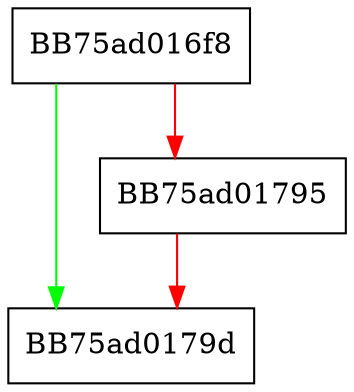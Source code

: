 digraph AddTrigger {
  node [shape="box"];
  graph [splines=ortho];
  BB75ad016f8 -> BB75ad0179d [color="green"];
  BB75ad016f8 -> BB75ad01795 [color="red"];
  BB75ad01795 -> BB75ad0179d [color="red"];
}